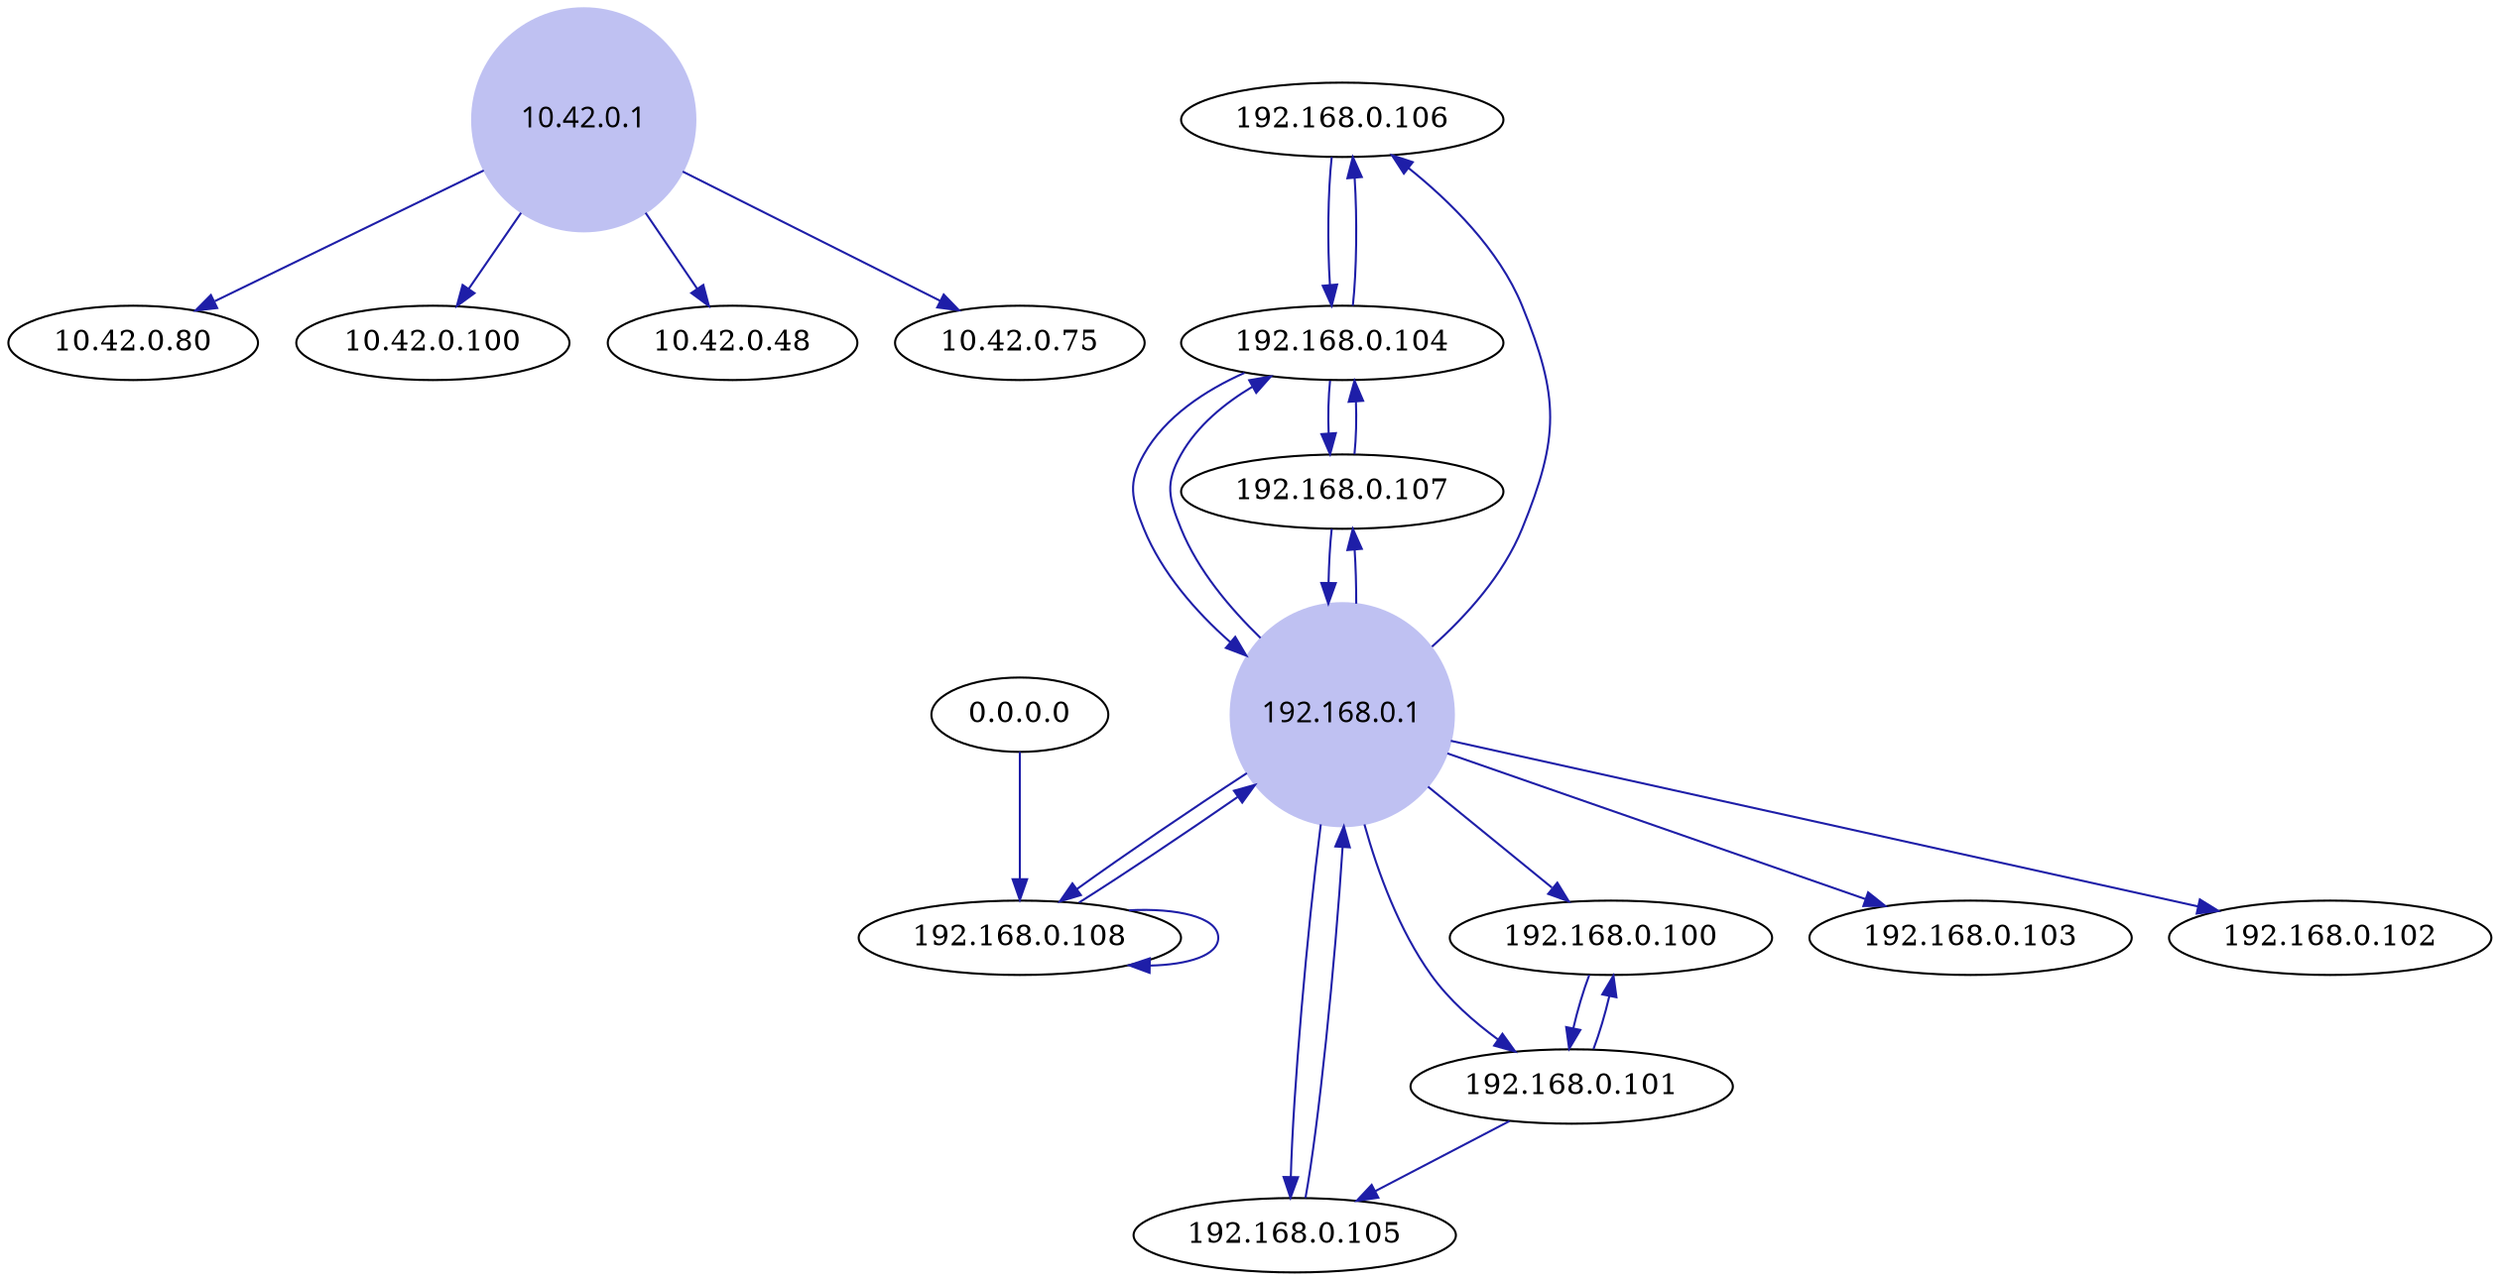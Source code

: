 digraph G {
	"10.42.0.1"->"10.42.0.80" [color="#1E1EA8"];
	"10.42.0.1"->"10.42.0.100" [color="#1E1EA8"];
	"10.42.0.1"->"10.42.0.48" [color="#1E1EA8"];
	"10.42.0.1"->"10.42.0.75" [color="#1E1EA8"];
	"192.168.0.106"->"192.168.0.104" [color="#1E1EA8"];
	"0.0.0.0"->"192.168.0.108" [color="#1E1EA8"];
	"192.168.0.105"->"192.168.0.1" [color="#1E1EA8"];
	"192.168.0.104"->"192.168.0.107" [color="#1E1EA8"];
	"192.168.0.104"->"192.168.0.1" [color="#1E1EA8"];
	"192.168.0.104"->"192.168.0.106" [color="#1E1EA8"];
	"192.168.0.107"->"192.168.0.104" [color="#1E1EA8"];
	"192.168.0.107"->"192.168.0.1" [color="#1E1EA8"];
	"192.168.0.1"->"192.168.0.105" [color="#1E1EA8"];
	"192.168.0.1"->"192.168.0.104" [color="#1E1EA8"];
	"192.168.0.1"->"192.168.0.107" [color="#1E1EA8"];
	"192.168.0.1"->"192.168.0.106" [color="#1E1EA8"];
	"192.168.0.1"->"192.168.0.101" [color="#1E1EA8"];
	"192.168.0.1"->"192.168.0.100" [color="#1E1EA8"];
	"192.168.0.1"->"192.168.0.103" [color="#1E1EA8"];
	"192.168.0.1"->"192.168.0.102" [color="#1E1EA8"];
	"192.168.0.1"->"192.168.0.108" [color="#1E1EA8"];
	"192.168.0.101"->"192.168.0.105" [color="#1E1EA8"];
	"192.168.0.101"->"192.168.0.100" [color="#1E1EA8"];
	"192.168.0.100"->"192.168.0.101" [color="#1E1EA8"];
	"192.168.0.108"->"192.168.0.1" [color="#1E1EA8"];
	"192.168.0.108"->"192.168.0.108" [color="#1E1EA8"];
	"192.168.0.1" [shape=circle,width=1.50,fontname=Verdana,style=filled,fillcollor="#BFC1F2",color="#BFC1F2",label="192.168.0.1"];
	"10.42.0.1" [shape=circle,width=1.50,fontname=Verdana,style=filled,fillcollor="#BFC1F2",color="#BFC1F2",label="10.42.0.1"];
}